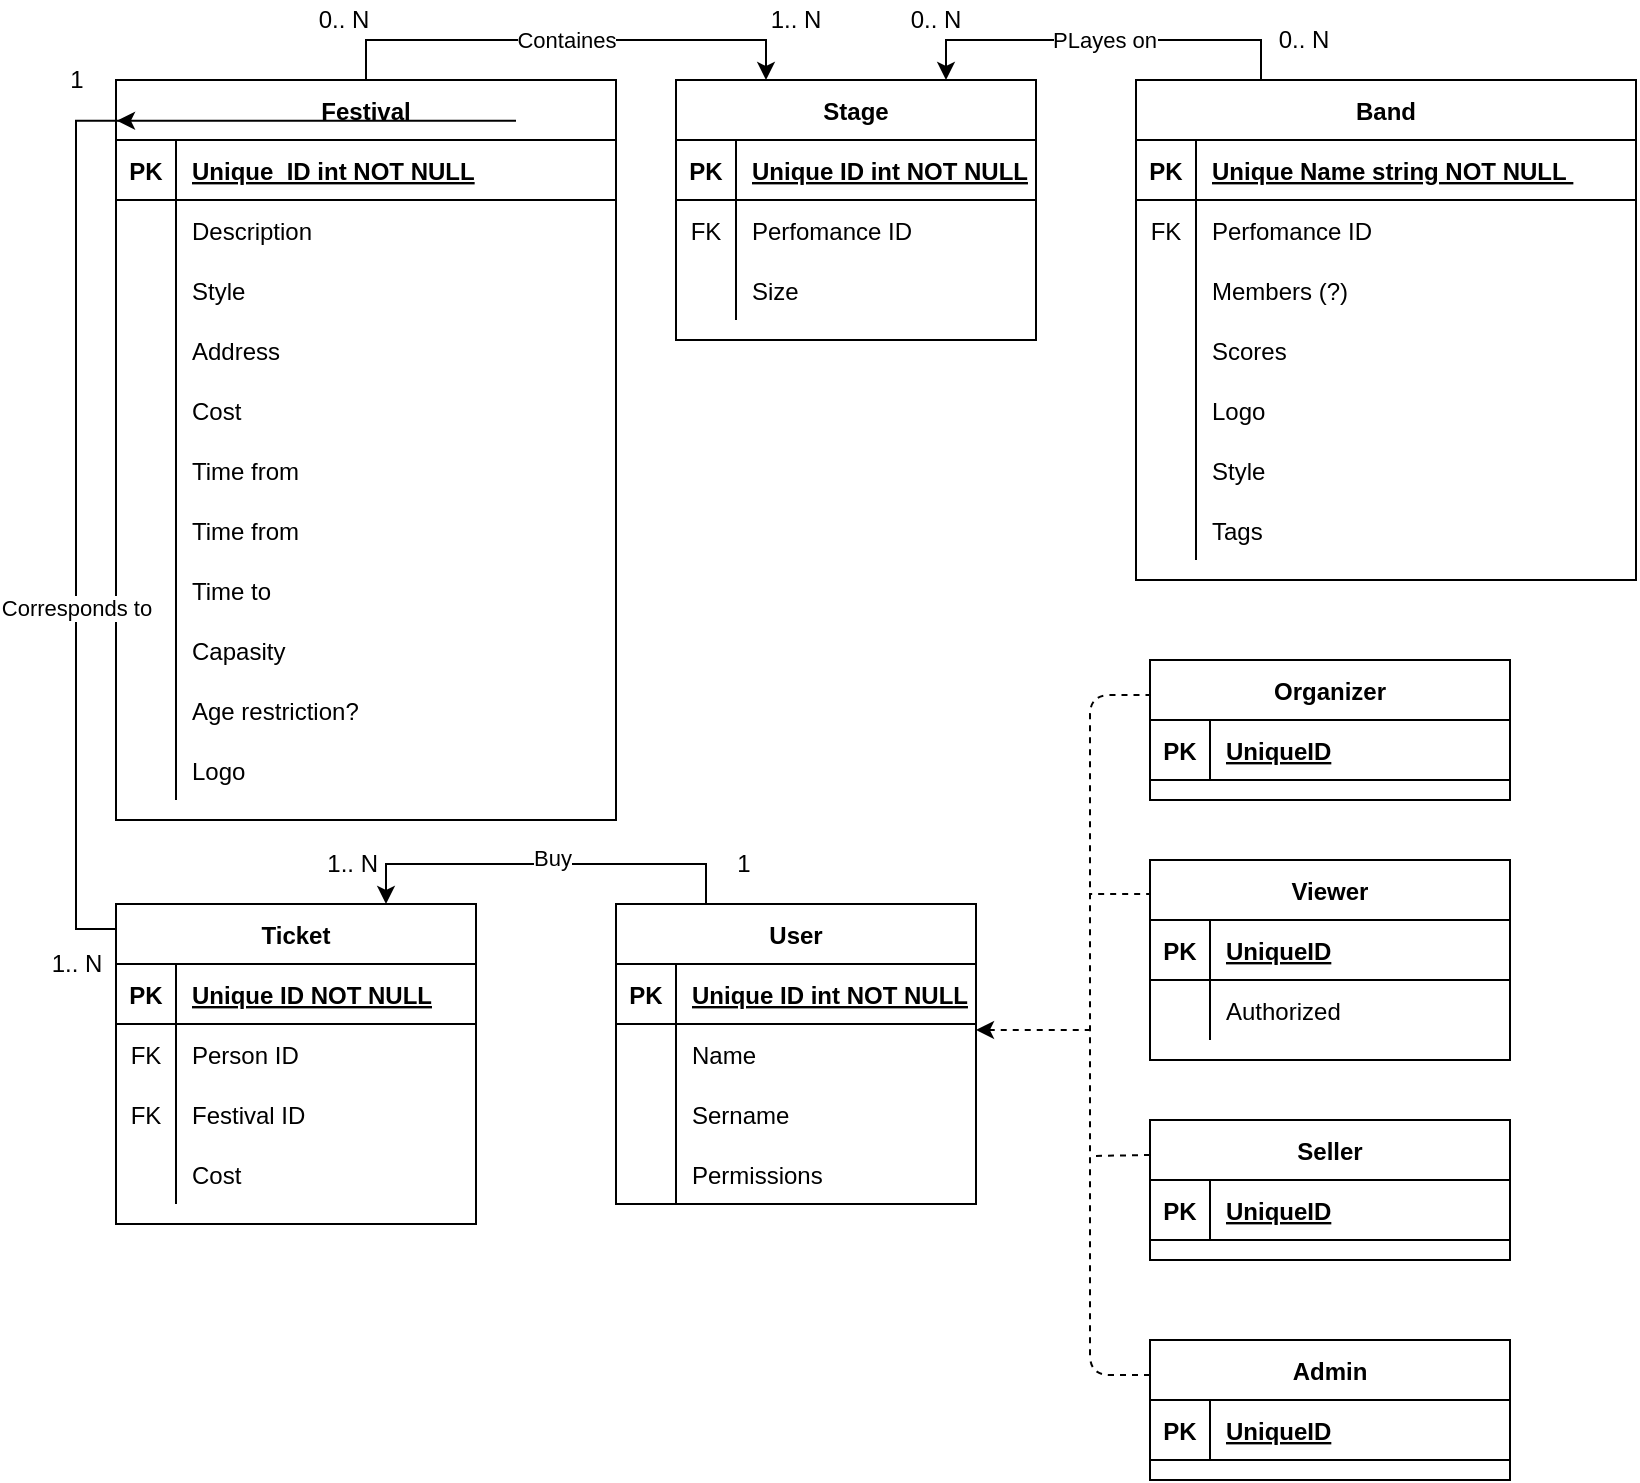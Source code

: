 <mxfile version="13.6.5">
    <diagram id="R2lEEEUBdFMjLlhIrx00" name="Page-1">
        <mxGraphModel dx="1614" dy="771" grid="1" gridSize="10" guides="1" tooltips="1" connect="1" arrows="1" fold="1" page="1" pageScale="1" pageWidth="850" pageHeight="1100" math="0" shadow="0" extFonts="Permanent Marker^https://fonts.googleapis.com/css?family=Permanent+Marker">
            <root>
                <mxCell id="0"/>
                <mxCell id="1" parent="0"/>
                <mxCell id="lNlBMmtvw8cMD87-pBAn-54" value="Containes" style="edgeStyle=orthogonalEdgeStyle;rounded=0;orthogonalLoop=1;jettySize=auto;html=1;exitX=0.5;exitY=0;exitDx=0;exitDy=0;entryX=0.25;entryY=0;entryDx=0;entryDy=0;" parent="1" source="C-vyLk0tnHw3VtMMgP7b-23" target="zeY2hjf-UzyF-eKBbXOZ-20" edge="1">
                    <mxGeometry relative="1" as="geometry"/>
                </mxCell>
                <mxCell id="C-vyLk0tnHw3VtMMgP7b-23" value="Festival" style="shape=table;startSize=30;container=1;collapsible=1;childLayout=tableLayout;fixedRows=1;rowLines=0;fontStyle=1;align=center;resizeLast=1;" parent="1" vertex="1">
                    <mxGeometry x="66" y="101" width="250" height="370" as="geometry"/>
                </mxCell>
                <mxCell id="C-vyLk0tnHw3VtMMgP7b-24" value="" style="shape=partialRectangle;collapsible=0;dropTarget=0;pointerEvents=0;fillColor=none;points=[[0,0.5],[1,0.5]];portConstraint=eastwest;top=0;left=0;right=0;bottom=1;" parent="C-vyLk0tnHw3VtMMgP7b-23" vertex="1">
                    <mxGeometry y="30" width="250" height="30" as="geometry"/>
                </mxCell>
                <mxCell id="C-vyLk0tnHw3VtMMgP7b-25" value="PK" style="shape=partialRectangle;overflow=hidden;connectable=0;fillColor=none;top=0;left=0;bottom=0;right=0;fontStyle=1;" parent="C-vyLk0tnHw3VtMMgP7b-24" vertex="1">
                    <mxGeometry width="30" height="30" as="geometry"/>
                </mxCell>
                <mxCell id="C-vyLk0tnHw3VtMMgP7b-26" value="Unique_ID int NOT NULL" style="shape=partialRectangle;overflow=hidden;connectable=0;fillColor=none;top=0;left=0;bottom=0;right=0;align=left;spacingLeft=6;fontStyle=5;" parent="C-vyLk0tnHw3VtMMgP7b-24" vertex="1">
                    <mxGeometry x="30" width="220" height="30" as="geometry"/>
                </mxCell>
                <mxCell id="C-vyLk0tnHw3VtMMgP7b-27" value="" style="shape=partialRectangle;collapsible=0;dropTarget=0;pointerEvents=0;fillColor=none;points=[[0,0.5],[1,0.5]];portConstraint=eastwest;top=0;left=0;right=0;bottom=0;" parent="C-vyLk0tnHw3VtMMgP7b-23" vertex="1">
                    <mxGeometry y="60" width="250" height="30" as="geometry"/>
                </mxCell>
                <mxCell id="C-vyLk0tnHw3VtMMgP7b-28" value="" style="shape=partialRectangle;overflow=hidden;connectable=0;fillColor=none;top=0;left=0;bottom=0;right=0;" parent="C-vyLk0tnHw3VtMMgP7b-27" vertex="1">
                    <mxGeometry width="30" height="30" as="geometry"/>
                </mxCell>
                <mxCell id="C-vyLk0tnHw3VtMMgP7b-29" value="Description" style="shape=partialRectangle;overflow=hidden;connectable=0;fillColor=none;top=0;left=0;bottom=0;right=0;align=left;spacingLeft=6;" parent="C-vyLk0tnHw3VtMMgP7b-27" vertex="1">
                    <mxGeometry x="30" width="220" height="30" as="geometry"/>
                </mxCell>
                <mxCell id="zeY2hjf-UzyF-eKBbXOZ-2" value="" style="shape=partialRectangle;collapsible=0;dropTarget=0;pointerEvents=0;fillColor=none;top=0;left=0;bottom=0;right=0;points=[[0,0.5],[1,0.5]];portConstraint=eastwest;" parent="C-vyLk0tnHw3VtMMgP7b-23" vertex="1">
                    <mxGeometry y="90" width="250" height="30" as="geometry"/>
                </mxCell>
                <mxCell id="zeY2hjf-UzyF-eKBbXOZ-3" value="" style="shape=partialRectangle;connectable=0;fillColor=none;top=0;left=0;bottom=0;right=0;editable=1;overflow=hidden;" parent="zeY2hjf-UzyF-eKBbXOZ-2" vertex="1">
                    <mxGeometry width="30" height="30" as="geometry"/>
                </mxCell>
                <mxCell id="zeY2hjf-UzyF-eKBbXOZ-4" value="Style" style="shape=partialRectangle;connectable=0;fillColor=none;top=0;left=0;bottom=0;right=0;align=left;spacingLeft=6;overflow=hidden;" parent="zeY2hjf-UzyF-eKBbXOZ-2" vertex="1">
                    <mxGeometry x="30" width="220" height="30" as="geometry"/>
                </mxCell>
                <mxCell id="zeY2hjf-UzyF-eKBbXOZ-5" value="" style="shape=partialRectangle;collapsible=0;dropTarget=0;pointerEvents=0;fillColor=none;top=0;left=0;bottom=0;right=0;points=[[0,0.5],[1,0.5]];portConstraint=eastwest;" parent="C-vyLk0tnHw3VtMMgP7b-23" vertex="1">
                    <mxGeometry y="120" width="250" height="30" as="geometry"/>
                </mxCell>
                <mxCell id="zeY2hjf-UzyF-eKBbXOZ-6" value="" style="shape=partialRectangle;connectable=0;fillColor=none;top=0;left=0;bottom=0;right=0;editable=1;overflow=hidden;" parent="zeY2hjf-UzyF-eKBbXOZ-5" vertex="1">
                    <mxGeometry width="30" height="30" as="geometry"/>
                </mxCell>
                <mxCell id="zeY2hjf-UzyF-eKBbXOZ-7" value="Address" style="shape=partialRectangle;connectable=0;fillColor=none;top=0;left=0;bottom=0;right=0;align=left;spacingLeft=6;overflow=hidden;" parent="zeY2hjf-UzyF-eKBbXOZ-5" vertex="1">
                    <mxGeometry x="30" width="220" height="30" as="geometry"/>
                </mxCell>
                <mxCell id="zeY2hjf-UzyF-eKBbXOZ-8" value="" style="shape=partialRectangle;collapsible=0;dropTarget=0;pointerEvents=0;fillColor=none;top=0;left=0;bottom=0;right=0;points=[[0,0.5],[1,0.5]];portConstraint=eastwest;" parent="C-vyLk0tnHw3VtMMgP7b-23" vertex="1">
                    <mxGeometry y="150" width="250" height="30" as="geometry"/>
                </mxCell>
                <mxCell id="zeY2hjf-UzyF-eKBbXOZ-9" value="" style="shape=partialRectangle;connectable=0;fillColor=none;top=0;left=0;bottom=0;right=0;editable=1;overflow=hidden;" parent="zeY2hjf-UzyF-eKBbXOZ-8" vertex="1">
                    <mxGeometry width="30" height="30" as="geometry"/>
                </mxCell>
                <mxCell id="zeY2hjf-UzyF-eKBbXOZ-10" value="Cost" style="shape=partialRectangle;connectable=0;fillColor=none;top=0;left=0;bottom=0;right=0;align=left;spacingLeft=6;overflow=hidden;" parent="zeY2hjf-UzyF-eKBbXOZ-8" vertex="1">
                    <mxGeometry x="30" width="220" height="30" as="geometry"/>
                </mxCell>
                <mxCell id="zeY2hjf-UzyF-eKBbXOZ-11" value="" style="shape=partialRectangle;collapsible=0;dropTarget=0;pointerEvents=0;fillColor=none;top=0;left=0;bottom=0;right=0;points=[[0,0.5],[1,0.5]];portConstraint=eastwest;" parent="C-vyLk0tnHw3VtMMgP7b-23" vertex="1">
                    <mxGeometry y="180" width="250" height="30" as="geometry"/>
                </mxCell>
                <mxCell id="zeY2hjf-UzyF-eKBbXOZ-12" value="" style="shape=partialRectangle;connectable=0;fillColor=none;top=0;left=0;bottom=0;right=0;editable=1;overflow=hidden;" parent="zeY2hjf-UzyF-eKBbXOZ-11" vertex="1">
                    <mxGeometry width="30" height="30" as="geometry"/>
                </mxCell>
                <mxCell id="zeY2hjf-UzyF-eKBbXOZ-13" value="Time from" style="shape=partialRectangle;connectable=0;fillColor=none;top=0;left=0;bottom=0;right=0;align=left;spacingLeft=6;overflow=hidden;" parent="zeY2hjf-UzyF-eKBbXOZ-11" vertex="1">
                    <mxGeometry x="30" width="220" height="30" as="geometry"/>
                </mxCell>
                <mxCell id="cTFS3XYxespIP5nR6clf-7" value="" style="shape=partialRectangle;collapsible=0;dropTarget=0;pointerEvents=0;fillColor=none;top=0;left=0;bottom=0;right=0;points=[[0,0.5],[1,0.5]];portConstraint=eastwest;" parent="C-vyLk0tnHw3VtMMgP7b-23" vertex="1">
                    <mxGeometry y="210" width="250" height="30" as="geometry"/>
                </mxCell>
                <mxCell id="cTFS3XYxespIP5nR6clf-8" value="" style="shape=partialRectangle;connectable=0;fillColor=none;top=0;left=0;bottom=0;right=0;editable=1;overflow=hidden;" parent="cTFS3XYxespIP5nR6clf-7" vertex="1">
                    <mxGeometry width="30" height="30" as="geometry"/>
                </mxCell>
                <mxCell id="cTFS3XYxespIP5nR6clf-9" value="Time from" style="shape=partialRectangle;connectable=0;fillColor=none;top=0;left=0;bottom=0;right=0;align=left;spacingLeft=6;overflow=hidden;" parent="cTFS3XYxespIP5nR6clf-7" vertex="1">
                    <mxGeometry x="30" width="220" height="30" as="geometry"/>
                </mxCell>
                <mxCell id="zeY2hjf-UzyF-eKBbXOZ-14" value="" style="shape=partialRectangle;collapsible=0;dropTarget=0;pointerEvents=0;fillColor=none;top=0;left=0;bottom=0;right=0;points=[[0,0.5],[1,0.5]];portConstraint=eastwest;" parent="C-vyLk0tnHw3VtMMgP7b-23" vertex="1">
                    <mxGeometry y="240" width="250" height="30" as="geometry"/>
                </mxCell>
                <mxCell id="zeY2hjf-UzyF-eKBbXOZ-15" value="" style="shape=partialRectangle;connectable=0;fillColor=none;top=0;left=0;bottom=0;right=0;editable=1;overflow=hidden;" parent="zeY2hjf-UzyF-eKBbXOZ-14" vertex="1">
                    <mxGeometry width="30" height="30" as="geometry"/>
                </mxCell>
                <mxCell id="zeY2hjf-UzyF-eKBbXOZ-16" value="Time to" style="shape=partialRectangle;connectable=0;fillColor=none;top=0;left=0;bottom=0;right=0;align=left;spacingLeft=6;overflow=hidden;" parent="zeY2hjf-UzyF-eKBbXOZ-14" vertex="1">
                    <mxGeometry x="30" width="220" height="30" as="geometry"/>
                </mxCell>
                <mxCell id="zeY2hjf-UzyF-eKBbXOZ-17" value="" style="shape=partialRectangle;collapsible=0;dropTarget=0;pointerEvents=0;fillColor=none;top=0;left=0;bottom=0;right=0;points=[[0,0.5],[1,0.5]];portConstraint=eastwest;" parent="C-vyLk0tnHw3VtMMgP7b-23" vertex="1">
                    <mxGeometry y="270" width="250" height="30" as="geometry"/>
                </mxCell>
                <mxCell id="zeY2hjf-UzyF-eKBbXOZ-18" value="" style="shape=partialRectangle;connectable=0;fillColor=none;top=0;left=0;bottom=0;right=0;editable=1;overflow=hidden;" parent="zeY2hjf-UzyF-eKBbXOZ-17" vertex="1">
                    <mxGeometry width="30" height="30" as="geometry"/>
                </mxCell>
                <mxCell id="zeY2hjf-UzyF-eKBbXOZ-19" value="Capasity" style="shape=partialRectangle;connectable=0;fillColor=none;top=0;left=0;bottom=0;right=0;align=left;spacingLeft=6;overflow=hidden;" parent="zeY2hjf-UzyF-eKBbXOZ-17" vertex="1">
                    <mxGeometry x="30" width="220" height="30" as="geometry"/>
                </mxCell>
                <mxCell id="lNlBMmtvw8cMD87-pBAn-63" value="" style="shape=partialRectangle;collapsible=0;dropTarget=0;pointerEvents=0;fillColor=none;top=0;left=0;bottom=0;right=0;points=[[0,0.5],[1,0.5]];portConstraint=eastwest;" parent="C-vyLk0tnHw3VtMMgP7b-23" vertex="1">
                    <mxGeometry y="300" width="250" height="30" as="geometry"/>
                </mxCell>
                <mxCell id="lNlBMmtvw8cMD87-pBAn-64" value="" style="shape=partialRectangle;connectable=0;fillColor=none;top=0;left=0;bottom=0;right=0;editable=1;overflow=hidden;" parent="lNlBMmtvw8cMD87-pBAn-63" vertex="1">
                    <mxGeometry width="30" height="30" as="geometry"/>
                </mxCell>
                <mxCell id="lNlBMmtvw8cMD87-pBAn-65" value="Age restriction?" style="shape=partialRectangle;connectable=0;fillColor=none;top=0;left=0;bottom=0;right=0;align=left;spacingLeft=6;overflow=hidden;" parent="lNlBMmtvw8cMD87-pBAn-63" vertex="1">
                    <mxGeometry x="30" width="220" height="30" as="geometry"/>
                </mxCell>
                <mxCell id="2" value="" style="shape=partialRectangle;collapsible=0;dropTarget=0;pointerEvents=0;fillColor=none;top=0;left=0;bottom=0;right=0;points=[[0,0.5],[1,0.5]];portConstraint=eastwest;" vertex="1" parent="C-vyLk0tnHw3VtMMgP7b-23">
                    <mxGeometry y="330" width="250" height="30" as="geometry"/>
                </mxCell>
                <mxCell id="3" value="" style="shape=partialRectangle;connectable=0;fillColor=none;top=0;left=0;bottom=0;right=0;editable=1;overflow=hidden;" vertex="1" parent="2">
                    <mxGeometry width="30" height="30" as="geometry"/>
                </mxCell>
                <mxCell id="4" value="Logo" style="shape=partialRectangle;connectable=0;fillColor=none;top=0;left=0;bottom=0;right=0;align=left;spacingLeft=6;overflow=hidden;" vertex="1" parent="2">
                    <mxGeometry x="30" width="220" height="30" as="geometry"/>
                </mxCell>
                <mxCell id="lNlBMmtvw8cMD87-pBAn-55" value="PLayes on" style="edgeStyle=orthogonalEdgeStyle;rounded=0;orthogonalLoop=1;jettySize=auto;html=1;exitX=0.25;exitY=0;exitDx=0;exitDy=0;entryX=0.75;entryY=0;entryDx=0;entryDy=0;" parent="1" source="C-vyLk0tnHw3VtMMgP7b-2" target="zeY2hjf-UzyF-eKBbXOZ-20" edge="1">
                    <mxGeometry relative="1" as="geometry"/>
                </mxCell>
                <mxCell id="lNlBMmtvw8cMD87-pBAn-66" style="edgeStyle=orthogonalEdgeStyle;rounded=0;orthogonalLoop=1;jettySize=auto;html=1;exitX=0.004;exitY=0.078;exitDx=0;exitDy=0;entryX=0.002;entryY=0.055;entryDx=0;entryDy=0;entryPerimeter=0;exitPerimeter=0;" parent="1" source="lNlBMmtvw8cMD87-pBAn-6" target="C-vyLk0tnHw3VtMMgP7b-23" edge="1">
                    <mxGeometry relative="1" as="geometry"/>
                </mxCell>
                <mxCell id="lNlBMmtvw8cMD87-pBAn-67" value="Corresponds to" style="edgeLabel;html=1;align=center;verticalAlign=middle;resizable=0;points=[];" parent="lNlBMmtvw8cMD87-pBAn-66" vertex="1" connectable="0">
                    <mxGeometry x="-0.421" y="-60" relative="1" as="geometry">
                        <mxPoint x="-60.07" y="63.48" as="offset"/>
                    </mxGeometry>
                </mxCell>
                <mxCell id="lNlBMmtvw8cMD87-pBAn-33" style="edgeStyle=orthogonalEdgeStyle;rounded=0;orthogonalLoop=1;jettySize=auto;html=1;exitX=0.25;exitY=0;exitDx=0;exitDy=0;entryX=0.75;entryY=0;entryDx=0;entryDy=0;" parent="1" source="lNlBMmtvw8cMD87-pBAn-19" target="lNlBMmtvw8cMD87-pBAn-6" edge="1">
                    <mxGeometry relative="1" as="geometry"/>
                </mxCell>
                <mxCell id="lNlBMmtvw8cMD87-pBAn-34" value="Buy" style="edgeLabel;html=1;align=center;verticalAlign=middle;resizable=0;points=[];" parent="lNlBMmtvw8cMD87-pBAn-33" vertex="1" connectable="0">
                    <mxGeometry x="0.133" y="-3" relative="1" as="geometry">
                        <mxPoint x="16" as="offset"/>
                    </mxGeometry>
                </mxCell>
                <mxCell id="lNlBMmtvw8cMD87-pBAn-132" style="edgeStyle=orthogonalEdgeStyle;rounded=0;orthogonalLoop=1;jettySize=auto;html=1;dashed=1;endArrow=none;endFill=0;startArrow=classic;startFill=1;" parent="1" source="lNlBMmtvw8cMD87-pBAn-19" edge="1">
                    <mxGeometry relative="1" as="geometry">
                        <mxPoint x="556" y="576" as="targetPoint"/>
                        <Array as="points">
                            <mxPoint x="556" y="576"/>
                        </Array>
                    </mxGeometry>
                </mxCell>
                <mxCell id="lNlBMmtvw8cMD87-pBAn-38" value="1.. N&amp;nbsp;" style="text;html=1;strokeColor=none;fillColor=none;align=center;verticalAlign=middle;whiteSpace=wrap;rounded=0;" parent="1" vertex="1">
                    <mxGeometry x="166" y="483" width="40" height="20" as="geometry"/>
                </mxCell>
                <mxCell id="lNlBMmtvw8cMD87-pBAn-39" value="1" style="text;html=1;strokeColor=none;fillColor=none;align=center;verticalAlign=middle;whiteSpace=wrap;rounded=0;" parent="1" vertex="1">
                    <mxGeometry x="360" y="483" width="40" height="20" as="geometry"/>
                </mxCell>
                <mxCell id="lNlBMmtvw8cMD87-pBAn-56" value="1.. N" style="text;html=1;strokeColor=none;fillColor=none;align=center;verticalAlign=middle;whiteSpace=wrap;rounded=0;" parent="1" vertex="1">
                    <mxGeometry x="386" y="61" width="40" height="20" as="geometry"/>
                </mxCell>
                <mxCell id="lNlBMmtvw8cMD87-pBAn-57" value="0.. N" style="text;html=1;strokeColor=none;fillColor=none;align=center;verticalAlign=middle;whiteSpace=wrap;rounded=0;" parent="1" vertex="1">
                    <mxGeometry x="160" y="61" width="40" height="20" as="geometry"/>
                </mxCell>
                <mxCell id="lNlBMmtvw8cMD87-pBAn-58" value="0.. N" style="text;html=1;strokeColor=none;fillColor=none;align=center;verticalAlign=middle;whiteSpace=wrap;rounded=0;" parent="1" vertex="1">
                    <mxGeometry x="640" y="71" width="40" height="20" as="geometry"/>
                </mxCell>
                <mxCell id="lNlBMmtvw8cMD87-pBAn-59" value="0.. N" style="text;html=1;strokeColor=none;fillColor=none;align=center;verticalAlign=middle;whiteSpace=wrap;rounded=0;" parent="1" vertex="1">
                    <mxGeometry x="456" y="61" width="40" height="20" as="geometry"/>
                </mxCell>
                <mxCell id="lNlBMmtvw8cMD87-pBAn-68" value="1&lt;br&gt;" style="text;html=1;align=center;verticalAlign=middle;resizable=0;points=[];autosize=1;" parent="1" vertex="1">
                    <mxGeometry x="36" y="91" width="20" height="20" as="geometry"/>
                </mxCell>
                <mxCell id="lNlBMmtvw8cMD87-pBAn-69" value="1.. N" style="text;html=1;align=center;verticalAlign=middle;resizable=0;points=[];autosize=1;" parent="1" vertex="1">
                    <mxGeometry x="26" y="533" width="40" height="20" as="geometry"/>
                </mxCell>
                <mxCell id="lNlBMmtvw8cMD87-pBAn-131" style="edgeStyle=orthogonalEdgeStyle;rounded=0;orthogonalLoop=1;jettySize=auto;html=1;exitX=0.006;exitY=0.17;exitDx=0;exitDy=0;dashed=1;endArrow=none;endFill=0;exitPerimeter=0;" parent="1" source="lNlBMmtvw8cMD87-pBAn-96" edge="1">
                    <mxGeometry relative="1" as="geometry">
                        <mxPoint x="553" y="511" as="targetPoint"/>
                    </mxGeometry>
                </mxCell>
                <mxCell id="lNlBMmtvw8cMD87-pBAn-129" value="" style="endArrow=none;html=1;dashed=1;edgeStyle=orthogonalEdgeStyle;exitX=0;exitY=0.25;exitDx=0;exitDy=0;entryX=0;entryY=0.25;entryDx=0;entryDy=0;" parent="1" source="lNlBMmtvw8cMD87-pBAn-70" target="lNlBMmtvw8cMD87-pBAn-109" edge="1">
                    <mxGeometry width="50" height="50" relative="1" as="geometry">
                        <mxPoint x="403" y="641" as="sourcePoint"/>
                        <mxPoint x="453" y="591" as="targetPoint"/>
                        <Array as="points">
                            <mxPoint x="553" y="749"/>
                            <mxPoint x="553" y="409"/>
                        </Array>
                    </mxGeometry>
                </mxCell>
                <mxCell id="lNlBMmtvw8cMD87-pBAn-130" value="" style="endArrow=none;dashed=1;html=1;exitX=0;exitY=0.25;exitDx=0;exitDy=0;rounded=0;endFill=0;" parent="1" source="lNlBMmtvw8cMD87-pBAn-83" edge="1">
                    <mxGeometry width="50" height="50" relative="1" as="geometry">
                        <mxPoint x="363" y="731" as="sourcePoint"/>
                        <mxPoint x="553" y="639" as="targetPoint"/>
                    </mxGeometry>
                </mxCell>
                <mxCell id="lNlBMmtvw8cMD87-pBAn-6" value="Ticket" style="shape=table;startSize=30;container=1;collapsible=1;childLayout=tableLayout;fixedRows=1;rowLines=0;fontStyle=1;align=center;resizeLast=1;" parent="1" vertex="1">
                    <mxGeometry x="66" y="513" width="180" height="160" as="geometry"/>
                </mxCell>
                <mxCell id="lNlBMmtvw8cMD87-pBAn-7" value="" style="shape=partialRectangle;collapsible=0;dropTarget=0;pointerEvents=0;fillColor=none;top=0;left=0;bottom=1;right=0;points=[[0,0.5],[1,0.5]];portConstraint=eastwest;" parent="lNlBMmtvw8cMD87-pBAn-6" vertex="1">
                    <mxGeometry y="30" width="180" height="30" as="geometry"/>
                </mxCell>
                <mxCell id="lNlBMmtvw8cMD87-pBAn-8" value="PK" style="shape=partialRectangle;connectable=0;fillColor=none;top=0;left=0;bottom=0;right=0;fontStyle=1;overflow=hidden;" parent="lNlBMmtvw8cMD87-pBAn-7" vertex="1">
                    <mxGeometry width="30" height="30" as="geometry"/>
                </mxCell>
                <mxCell id="lNlBMmtvw8cMD87-pBAn-9" value="Unique ID NOT NULL" style="shape=partialRectangle;connectable=0;fillColor=none;top=0;left=0;bottom=0;right=0;align=left;spacingLeft=6;fontStyle=5;overflow=hidden;" parent="lNlBMmtvw8cMD87-pBAn-7" vertex="1">
                    <mxGeometry x="30" width="150" height="30" as="geometry"/>
                </mxCell>
                <mxCell id="lNlBMmtvw8cMD87-pBAn-10" value="" style="shape=partialRectangle;collapsible=0;dropTarget=0;pointerEvents=0;fillColor=none;top=0;left=0;bottom=0;right=0;points=[[0,0.5],[1,0.5]];portConstraint=eastwest;" parent="lNlBMmtvw8cMD87-pBAn-6" vertex="1">
                    <mxGeometry y="60" width="180" height="30" as="geometry"/>
                </mxCell>
                <mxCell id="lNlBMmtvw8cMD87-pBAn-11" value="FK" style="shape=partialRectangle;connectable=0;fillColor=none;top=0;left=0;bottom=0;right=0;editable=1;overflow=hidden;" parent="lNlBMmtvw8cMD87-pBAn-10" vertex="1">
                    <mxGeometry width="30" height="30" as="geometry"/>
                </mxCell>
                <mxCell id="lNlBMmtvw8cMD87-pBAn-12" value="Person ID" style="shape=partialRectangle;connectable=0;fillColor=none;top=0;left=0;bottom=0;right=0;align=left;spacingLeft=6;overflow=hidden;" parent="lNlBMmtvw8cMD87-pBAn-10" vertex="1">
                    <mxGeometry x="30" width="150" height="30" as="geometry"/>
                </mxCell>
                <mxCell id="lNlBMmtvw8cMD87-pBAn-13" value="" style="shape=partialRectangle;collapsible=0;dropTarget=0;pointerEvents=0;fillColor=none;top=0;left=0;bottom=0;right=0;points=[[0,0.5],[1,0.5]];portConstraint=eastwest;" parent="lNlBMmtvw8cMD87-pBAn-6" vertex="1">
                    <mxGeometry y="90" width="180" height="30" as="geometry"/>
                </mxCell>
                <mxCell id="lNlBMmtvw8cMD87-pBAn-14" value="FK" style="shape=partialRectangle;connectable=0;fillColor=none;top=0;left=0;bottom=0;right=0;editable=1;overflow=hidden;" parent="lNlBMmtvw8cMD87-pBAn-13" vertex="1">
                    <mxGeometry width="30" height="30" as="geometry"/>
                </mxCell>
                <mxCell id="lNlBMmtvw8cMD87-pBAn-15" value="Festival ID" style="shape=partialRectangle;connectable=0;fillColor=none;top=0;left=0;bottom=0;right=0;align=left;spacingLeft=6;overflow=hidden;" parent="lNlBMmtvw8cMD87-pBAn-13" vertex="1">
                    <mxGeometry x="30" width="150" height="30" as="geometry"/>
                </mxCell>
                <mxCell id="lNlBMmtvw8cMD87-pBAn-16" value="" style="shape=partialRectangle;collapsible=0;dropTarget=0;pointerEvents=0;fillColor=none;top=0;left=0;bottom=0;right=0;points=[[0,0.5],[1,0.5]];portConstraint=eastwest;" parent="lNlBMmtvw8cMD87-pBAn-6" vertex="1">
                    <mxGeometry y="120" width="180" height="30" as="geometry"/>
                </mxCell>
                <mxCell id="lNlBMmtvw8cMD87-pBAn-17" value="" style="shape=partialRectangle;connectable=0;fillColor=none;top=0;left=0;bottom=0;right=0;editable=1;overflow=hidden;" parent="lNlBMmtvw8cMD87-pBAn-16" vertex="1">
                    <mxGeometry width="30" height="30" as="geometry"/>
                </mxCell>
                <mxCell id="lNlBMmtvw8cMD87-pBAn-18" value="Cost" style="shape=partialRectangle;connectable=0;fillColor=none;top=0;left=0;bottom=0;right=0;align=left;spacingLeft=6;overflow=hidden;" parent="lNlBMmtvw8cMD87-pBAn-16" vertex="1">
                    <mxGeometry x="30" width="150" height="30" as="geometry"/>
                </mxCell>
                <mxCell id="lNlBMmtvw8cMD87-pBAn-109" value="Organizer" style="shape=table;startSize=30;container=1;collapsible=1;childLayout=tableLayout;fixedRows=1;rowLines=0;fontStyle=1;align=center;resizeLast=1;" parent="1" vertex="1">
                    <mxGeometry x="583" y="391" width="180" height="70" as="geometry"/>
                </mxCell>
                <mxCell id="lNlBMmtvw8cMD87-pBAn-110" value="" style="shape=partialRectangle;collapsible=0;dropTarget=0;pointerEvents=0;fillColor=none;top=0;left=0;bottom=1;right=0;points=[[0,0.5],[1,0.5]];portConstraint=eastwest;" parent="lNlBMmtvw8cMD87-pBAn-109" vertex="1">
                    <mxGeometry y="30" width="180" height="30" as="geometry"/>
                </mxCell>
                <mxCell id="lNlBMmtvw8cMD87-pBAn-111" value="PK" style="shape=partialRectangle;connectable=0;fillColor=none;top=0;left=0;bottom=0;right=0;fontStyle=1;overflow=hidden;" parent="lNlBMmtvw8cMD87-pBAn-110" vertex="1">
                    <mxGeometry width="30" height="30" as="geometry"/>
                </mxCell>
                <mxCell id="lNlBMmtvw8cMD87-pBAn-112" value="UniqueID" style="shape=partialRectangle;connectable=0;fillColor=none;top=0;left=0;bottom=0;right=0;align=left;spacingLeft=6;fontStyle=5;overflow=hidden;" parent="lNlBMmtvw8cMD87-pBAn-110" vertex="1">
                    <mxGeometry x="30" width="150" height="30" as="geometry"/>
                </mxCell>
                <mxCell id="lNlBMmtvw8cMD87-pBAn-96" value="Viewer" style="shape=table;startSize=30;container=1;collapsible=1;childLayout=tableLayout;fixedRows=1;rowLines=0;fontStyle=1;align=center;resizeLast=1;" parent="1" vertex="1">
                    <mxGeometry x="583" y="491" width="180" height="100" as="geometry"/>
                </mxCell>
                <mxCell id="lNlBMmtvw8cMD87-pBAn-97" value="" style="shape=partialRectangle;collapsible=0;dropTarget=0;pointerEvents=0;fillColor=none;top=0;left=0;bottom=1;right=0;points=[[0,0.5],[1,0.5]];portConstraint=eastwest;" parent="lNlBMmtvw8cMD87-pBAn-96" vertex="1">
                    <mxGeometry y="30" width="180" height="30" as="geometry"/>
                </mxCell>
                <mxCell id="lNlBMmtvw8cMD87-pBAn-98" value="PK" style="shape=partialRectangle;connectable=0;fillColor=none;top=0;left=0;bottom=0;right=0;fontStyle=1;overflow=hidden;" parent="lNlBMmtvw8cMD87-pBAn-97" vertex="1">
                    <mxGeometry width="30" height="30" as="geometry"/>
                </mxCell>
                <mxCell id="lNlBMmtvw8cMD87-pBAn-99" value="UniqueID" style="shape=partialRectangle;connectable=0;fillColor=none;top=0;left=0;bottom=0;right=0;align=left;spacingLeft=6;fontStyle=5;overflow=hidden;" parent="lNlBMmtvw8cMD87-pBAn-97" vertex="1">
                    <mxGeometry x="30" width="150" height="30" as="geometry"/>
                </mxCell>
                <mxCell id="cTFS3XYxespIP5nR6clf-1" value="" style="shape=partialRectangle;collapsible=0;dropTarget=0;pointerEvents=0;fillColor=none;top=0;left=0;bottom=0;right=0;points=[[0,0.5],[1,0.5]];portConstraint=eastwest;" parent="lNlBMmtvw8cMD87-pBAn-96" vertex="1">
                    <mxGeometry y="60" width="180" height="30" as="geometry"/>
                </mxCell>
                <mxCell id="cTFS3XYxespIP5nR6clf-2" value="" style="shape=partialRectangle;connectable=0;fillColor=none;top=0;left=0;bottom=0;right=0;editable=1;overflow=hidden;" parent="cTFS3XYxespIP5nR6clf-1" vertex="1">
                    <mxGeometry width="30" height="30" as="geometry"/>
                </mxCell>
                <mxCell id="cTFS3XYxespIP5nR6clf-3" value="Authorized" style="shape=partialRectangle;connectable=0;fillColor=none;top=0;left=0;bottom=0;right=0;align=left;spacingLeft=6;overflow=hidden;" parent="cTFS3XYxespIP5nR6clf-1" vertex="1">
                    <mxGeometry x="30" width="150" height="30" as="geometry"/>
                </mxCell>
                <mxCell id="zeY2hjf-UzyF-eKBbXOZ-20" value="Stage" style="shape=table;startSize=30;container=1;collapsible=1;childLayout=tableLayout;fixedRows=1;rowLines=0;fontStyle=1;align=center;resizeLast=1;" parent="1" vertex="1">
                    <mxGeometry x="346" y="101" width="180" height="130" as="geometry"/>
                </mxCell>
                <mxCell id="zeY2hjf-UzyF-eKBbXOZ-21" value="" style="shape=partialRectangle;collapsible=0;dropTarget=0;pointerEvents=0;fillColor=none;top=0;left=0;bottom=1;right=0;points=[[0,0.5],[1,0.5]];portConstraint=eastwest;" parent="zeY2hjf-UzyF-eKBbXOZ-20" vertex="1">
                    <mxGeometry y="30" width="180" height="30" as="geometry"/>
                </mxCell>
                <mxCell id="zeY2hjf-UzyF-eKBbXOZ-22" value="PK" style="shape=partialRectangle;connectable=0;fillColor=none;top=0;left=0;bottom=0;right=0;fontStyle=1;overflow=hidden;" parent="zeY2hjf-UzyF-eKBbXOZ-21" vertex="1">
                    <mxGeometry width="30" height="30" as="geometry"/>
                </mxCell>
                <mxCell id="zeY2hjf-UzyF-eKBbXOZ-23" value="Unique ID int NOT NULL" style="shape=partialRectangle;connectable=0;fillColor=none;top=0;left=0;bottom=0;right=0;align=left;spacingLeft=6;fontStyle=5;overflow=hidden;" parent="zeY2hjf-UzyF-eKBbXOZ-21" vertex="1">
                    <mxGeometry x="30" width="150" height="30" as="geometry"/>
                </mxCell>
                <mxCell id="zeY2hjf-UzyF-eKBbXOZ-24" value="" style="shape=partialRectangle;collapsible=0;dropTarget=0;pointerEvents=0;fillColor=none;top=0;left=0;bottom=0;right=0;points=[[0,0.5],[1,0.5]];portConstraint=eastwest;" parent="zeY2hjf-UzyF-eKBbXOZ-20" vertex="1">
                    <mxGeometry y="60" width="180" height="30" as="geometry"/>
                </mxCell>
                <mxCell id="zeY2hjf-UzyF-eKBbXOZ-25" value="FK" style="shape=partialRectangle;connectable=0;fillColor=none;top=0;left=0;bottom=0;right=0;editable=1;overflow=hidden;" parent="zeY2hjf-UzyF-eKBbXOZ-24" vertex="1">
                    <mxGeometry width="30" height="30" as="geometry"/>
                </mxCell>
                <mxCell id="zeY2hjf-UzyF-eKBbXOZ-26" value="Perfomance ID" style="shape=partialRectangle;connectable=0;fillColor=none;top=0;left=0;bottom=0;right=0;align=left;spacingLeft=6;overflow=hidden;" parent="zeY2hjf-UzyF-eKBbXOZ-24" vertex="1">
                    <mxGeometry x="30" width="150" height="30" as="geometry"/>
                </mxCell>
                <mxCell id="zeY2hjf-UzyF-eKBbXOZ-27" value="" style="shape=partialRectangle;collapsible=0;dropTarget=0;pointerEvents=0;fillColor=none;top=0;left=0;bottom=0;right=0;points=[[0,0.5],[1,0.5]];portConstraint=eastwest;" parent="zeY2hjf-UzyF-eKBbXOZ-20" vertex="1">
                    <mxGeometry y="90" width="180" height="30" as="geometry"/>
                </mxCell>
                <mxCell id="zeY2hjf-UzyF-eKBbXOZ-28" value="" style="shape=partialRectangle;connectable=0;fillColor=none;top=0;left=0;bottom=0;right=0;editable=1;overflow=hidden;" parent="zeY2hjf-UzyF-eKBbXOZ-27" vertex="1">
                    <mxGeometry width="30" height="30" as="geometry"/>
                </mxCell>
                <mxCell id="zeY2hjf-UzyF-eKBbXOZ-29" value="Size" style="shape=partialRectangle;connectable=0;fillColor=none;top=0;left=0;bottom=0;right=0;align=left;spacingLeft=6;overflow=hidden;" parent="zeY2hjf-UzyF-eKBbXOZ-27" vertex="1">
                    <mxGeometry x="30" width="150" height="30" as="geometry"/>
                </mxCell>
                <mxCell id="C-vyLk0tnHw3VtMMgP7b-2" value="Band" style="shape=table;startSize=30;container=1;collapsible=1;childLayout=tableLayout;fixedRows=1;rowLines=0;fontStyle=1;align=center;resizeLast=1;" parent="1" vertex="1">
                    <mxGeometry x="576" y="101" width="250" height="250" as="geometry"/>
                </mxCell>
                <mxCell id="C-vyLk0tnHw3VtMMgP7b-3" value="" style="shape=partialRectangle;collapsible=0;dropTarget=0;pointerEvents=0;fillColor=none;points=[[0,0.5],[1,0.5]];portConstraint=eastwest;top=0;left=0;right=0;bottom=1;" parent="C-vyLk0tnHw3VtMMgP7b-2" vertex="1">
                    <mxGeometry y="30" width="250" height="30" as="geometry"/>
                </mxCell>
                <mxCell id="C-vyLk0tnHw3VtMMgP7b-4" value="PK" style="shape=partialRectangle;overflow=hidden;connectable=0;fillColor=none;top=0;left=0;bottom=0;right=0;fontStyle=1;" parent="C-vyLk0tnHw3VtMMgP7b-3" vertex="1">
                    <mxGeometry width="30" height="30" as="geometry"/>
                </mxCell>
                <mxCell id="C-vyLk0tnHw3VtMMgP7b-5" value="Unique Name string NOT NULL " style="shape=partialRectangle;overflow=hidden;connectable=0;fillColor=none;top=0;left=0;bottom=0;right=0;align=left;spacingLeft=6;fontStyle=5;" parent="C-vyLk0tnHw3VtMMgP7b-3" vertex="1">
                    <mxGeometry x="30" width="220" height="30" as="geometry"/>
                </mxCell>
                <mxCell id="lNlBMmtvw8cMD87-pBAn-2" value="" style="shape=partialRectangle;collapsible=0;dropTarget=0;pointerEvents=0;fillColor=none;top=0;left=0;bottom=0;right=0;points=[[0,0.5],[1,0.5]];portConstraint=eastwest;" parent="C-vyLk0tnHw3VtMMgP7b-2" vertex="1">
                    <mxGeometry y="60" width="250" height="30" as="geometry"/>
                </mxCell>
                <mxCell id="lNlBMmtvw8cMD87-pBAn-3" value="FK" style="shape=partialRectangle;connectable=0;fillColor=none;top=0;left=0;bottom=0;right=0;editable=1;overflow=hidden;" parent="lNlBMmtvw8cMD87-pBAn-2" vertex="1">
                    <mxGeometry width="30" height="30" as="geometry"/>
                </mxCell>
                <mxCell id="lNlBMmtvw8cMD87-pBAn-4" value="Perfomance ID" style="shape=partialRectangle;connectable=0;fillColor=none;top=0;left=0;bottom=0;right=0;align=left;spacingLeft=6;overflow=hidden;" parent="lNlBMmtvw8cMD87-pBAn-2" vertex="1">
                    <mxGeometry x="30" width="220" height="30" as="geometry"/>
                </mxCell>
                <mxCell id="C-vyLk0tnHw3VtMMgP7b-6" value="" style="shape=partialRectangle;collapsible=0;dropTarget=0;pointerEvents=0;fillColor=none;points=[[0,0.5],[1,0.5]];portConstraint=eastwest;top=0;left=0;right=0;bottom=0;" parent="C-vyLk0tnHw3VtMMgP7b-2" vertex="1">
                    <mxGeometry y="90" width="250" height="30" as="geometry"/>
                </mxCell>
                <mxCell id="C-vyLk0tnHw3VtMMgP7b-7" value="" style="shape=partialRectangle;overflow=hidden;connectable=0;fillColor=none;top=0;left=0;bottom=0;right=0;" parent="C-vyLk0tnHw3VtMMgP7b-6" vertex="1">
                    <mxGeometry width="30" height="30" as="geometry"/>
                </mxCell>
                <mxCell id="C-vyLk0tnHw3VtMMgP7b-8" value="Members (?)" style="shape=partialRectangle;overflow=hidden;connectable=0;fillColor=none;top=0;left=0;bottom=0;right=0;align=left;spacingLeft=6;" parent="C-vyLk0tnHw3VtMMgP7b-6" vertex="1">
                    <mxGeometry x="30" width="220" height="30" as="geometry"/>
                </mxCell>
                <mxCell id="zeY2hjf-UzyF-eKBbXOZ-40" value="" style="shape=partialRectangle;collapsible=0;dropTarget=0;pointerEvents=0;fillColor=none;top=0;left=0;bottom=0;right=0;points=[[0,0.5],[1,0.5]];portConstraint=eastwest;" parent="C-vyLk0tnHw3VtMMgP7b-2" vertex="1">
                    <mxGeometry y="120" width="250" height="30" as="geometry"/>
                </mxCell>
                <mxCell id="zeY2hjf-UzyF-eKBbXOZ-41" value="" style="shape=partialRectangle;connectable=0;fillColor=none;top=0;left=0;bottom=0;right=0;editable=1;overflow=hidden;" parent="zeY2hjf-UzyF-eKBbXOZ-40" vertex="1">
                    <mxGeometry width="30" height="30" as="geometry"/>
                </mxCell>
                <mxCell id="zeY2hjf-UzyF-eKBbXOZ-42" value="Scores" style="shape=partialRectangle;connectable=0;fillColor=none;top=0;left=0;bottom=0;right=0;align=left;spacingLeft=6;overflow=hidden;" parent="zeY2hjf-UzyF-eKBbXOZ-40" vertex="1">
                    <mxGeometry x="30" width="220" height="30" as="geometry"/>
                </mxCell>
                <mxCell id="C-vyLk0tnHw3VtMMgP7b-9" value="" style="shape=partialRectangle;collapsible=0;dropTarget=0;pointerEvents=0;fillColor=none;points=[[0,0.5],[1,0.5]];portConstraint=eastwest;top=0;left=0;right=0;bottom=0;" parent="C-vyLk0tnHw3VtMMgP7b-2" vertex="1">
                    <mxGeometry y="150" width="250" height="30" as="geometry"/>
                </mxCell>
                <mxCell id="C-vyLk0tnHw3VtMMgP7b-10" value="" style="shape=partialRectangle;overflow=hidden;connectable=0;fillColor=none;top=0;left=0;bottom=0;right=0;" parent="C-vyLk0tnHw3VtMMgP7b-9" vertex="1">
                    <mxGeometry width="30" height="30" as="geometry"/>
                </mxCell>
                <mxCell id="C-vyLk0tnHw3VtMMgP7b-11" value="Logo" style="shape=partialRectangle;overflow=hidden;connectable=0;fillColor=none;top=0;left=0;bottom=0;right=0;align=left;spacingLeft=6;" parent="C-vyLk0tnHw3VtMMgP7b-9" vertex="1">
                    <mxGeometry x="30" width="220" height="30" as="geometry"/>
                </mxCell>
                <mxCell id="zeY2hjf-UzyF-eKBbXOZ-34" value="" style="shape=partialRectangle;collapsible=0;dropTarget=0;pointerEvents=0;fillColor=none;top=0;left=0;bottom=0;right=0;points=[[0,0.5],[1,0.5]];portConstraint=eastwest;" parent="C-vyLk0tnHw3VtMMgP7b-2" vertex="1">
                    <mxGeometry y="180" width="250" height="30" as="geometry"/>
                </mxCell>
                <mxCell id="zeY2hjf-UzyF-eKBbXOZ-35" value="" style="shape=partialRectangle;connectable=0;fillColor=none;top=0;left=0;bottom=0;right=0;editable=1;overflow=hidden;" parent="zeY2hjf-UzyF-eKBbXOZ-34" vertex="1">
                    <mxGeometry width="30" height="30" as="geometry"/>
                </mxCell>
                <mxCell id="zeY2hjf-UzyF-eKBbXOZ-36" value="Style" style="shape=partialRectangle;connectable=0;fillColor=none;top=0;left=0;bottom=0;right=0;align=left;spacingLeft=6;overflow=hidden;" parent="zeY2hjf-UzyF-eKBbXOZ-34" vertex="1">
                    <mxGeometry x="30" width="220" height="30" as="geometry"/>
                </mxCell>
                <mxCell id="zeY2hjf-UzyF-eKBbXOZ-37" value="" style="shape=partialRectangle;collapsible=0;dropTarget=0;pointerEvents=0;fillColor=none;top=0;left=0;bottom=0;right=0;points=[[0,0.5],[1,0.5]];portConstraint=eastwest;" parent="C-vyLk0tnHw3VtMMgP7b-2" vertex="1">
                    <mxGeometry y="210" width="250" height="30" as="geometry"/>
                </mxCell>
                <mxCell id="zeY2hjf-UzyF-eKBbXOZ-38" value="" style="shape=partialRectangle;connectable=0;fillColor=none;top=0;left=0;bottom=0;right=0;editable=1;overflow=hidden;" parent="zeY2hjf-UzyF-eKBbXOZ-37" vertex="1">
                    <mxGeometry width="30" height="30" as="geometry"/>
                </mxCell>
                <mxCell id="zeY2hjf-UzyF-eKBbXOZ-39" value="Tags" style="shape=partialRectangle;connectable=0;fillColor=none;top=0;left=0;bottom=0;right=0;align=left;spacingLeft=6;overflow=hidden;" parent="zeY2hjf-UzyF-eKBbXOZ-37" vertex="1">
                    <mxGeometry x="30" width="220" height="30" as="geometry"/>
                </mxCell>
                <mxCell id="lNlBMmtvw8cMD87-pBAn-70" value="Admin" style="shape=table;startSize=30;container=1;collapsible=1;childLayout=tableLayout;fixedRows=1;rowLines=0;fontStyle=1;align=center;resizeLast=1;" parent="1" vertex="1">
                    <mxGeometry x="583" y="731" width="180" height="70" as="geometry"/>
                </mxCell>
                <mxCell id="lNlBMmtvw8cMD87-pBAn-71" value="" style="shape=partialRectangle;collapsible=0;dropTarget=0;pointerEvents=0;fillColor=none;top=0;left=0;bottom=1;right=0;points=[[0,0.5],[1,0.5]];portConstraint=eastwest;" parent="lNlBMmtvw8cMD87-pBAn-70" vertex="1">
                    <mxGeometry y="30" width="180" height="30" as="geometry"/>
                </mxCell>
                <mxCell id="lNlBMmtvw8cMD87-pBAn-72" value="PK" style="shape=partialRectangle;connectable=0;fillColor=none;top=0;left=0;bottom=0;right=0;fontStyle=1;overflow=hidden;" parent="lNlBMmtvw8cMD87-pBAn-71" vertex="1">
                    <mxGeometry width="30" height="30" as="geometry"/>
                </mxCell>
                <mxCell id="lNlBMmtvw8cMD87-pBAn-73" value="UniqueID" style="shape=partialRectangle;connectable=0;fillColor=none;top=0;left=0;bottom=0;right=0;align=left;spacingLeft=6;fontStyle=5;overflow=hidden;" parent="lNlBMmtvw8cMD87-pBAn-71" vertex="1">
                    <mxGeometry x="30" width="150" height="30" as="geometry"/>
                </mxCell>
                <mxCell id="lNlBMmtvw8cMD87-pBAn-83" value="Seller" style="shape=table;startSize=30;container=1;collapsible=1;childLayout=tableLayout;fixedRows=1;rowLines=0;fontStyle=1;align=center;resizeLast=1;" parent="1" vertex="1">
                    <mxGeometry x="583" y="621" width="180" height="70" as="geometry"/>
                </mxCell>
                <mxCell id="lNlBMmtvw8cMD87-pBAn-84" value="" style="shape=partialRectangle;collapsible=0;dropTarget=0;pointerEvents=0;fillColor=none;top=0;left=0;bottom=1;right=0;points=[[0,0.5],[1,0.5]];portConstraint=eastwest;" parent="lNlBMmtvw8cMD87-pBAn-83" vertex="1">
                    <mxGeometry y="30" width="180" height="30" as="geometry"/>
                </mxCell>
                <mxCell id="lNlBMmtvw8cMD87-pBAn-85" value="PK" style="shape=partialRectangle;connectable=0;fillColor=none;top=0;left=0;bottom=0;right=0;fontStyle=1;overflow=hidden;" parent="lNlBMmtvw8cMD87-pBAn-84" vertex="1">
                    <mxGeometry width="30" height="30" as="geometry"/>
                </mxCell>
                <mxCell id="lNlBMmtvw8cMD87-pBAn-86" value="UniqueID" style="shape=partialRectangle;connectable=0;fillColor=none;top=0;left=0;bottom=0;right=0;align=left;spacingLeft=6;fontStyle=5;overflow=hidden;" parent="lNlBMmtvw8cMD87-pBAn-84" vertex="1">
                    <mxGeometry x="30" width="150" height="30" as="geometry"/>
                </mxCell>
                <mxCell id="lNlBMmtvw8cMD87-pBAn-19" value="User" style="shape=table;startSize=30;container=1;collapsible=1;childLayout=tableLayout;fixedRows=1;rowLines=0;fontStyle=1;align=center;resizeLast=1;" parent="1" vertex="1">
                    <mxGeometry x="316" y="513" width="180" height="150" as="geometry"/>
                </mxCell>
                <mxCell id="lNlBMmtvw8cMD87-pBAn-20" value="" style="shape=partialRectangle;collapsible=0;dropTarget=0;pointerEvents=0;fillColor=none;top=0;left=0;bottom=1;right=0;points=[[0,0.5],[1,0.5]];portConstraint=eastwest;" parent="lNlBMmtvw8cMD87-pBAn-19" vertex="1">
                    <mxGeometry y="30" width="180" height="30" as="geometry"/>
                </mxCell>
                <mxCell id="lNlBMmtvw8cMD87-pBAn-21" value="PK" style="shape=partialRectangle;connectable=0;fillColor=none;top=0;left=0;bottom=0;right=0;fontStyle=1;overflow=hidden;" parent="lNlBMmtvw8cMD87-pBAn-20" vertex="1">
                    <mxGeometry width="30" height="30" as="geometry"/>
                </mxCell>
                <mxCell id="lNlBMmtvw8cMD87-pBAn-22" value="Unique ID int NOT NULL" style="shape=partialRectangle;connectable=0;fillColor=none;top=0;left=0;bottom=0;right=0;align=left;spacingLeft=6;fontStyle=5;overflow=hidden;" parent="lNlBMmtvw8cMD87-pBAn-20" vertex="1">
                    <mxGeometry x="30" width="150" height="30" as="geometry"/>
                </mxCell>
                <mxCell id="lNlBMmtvw8cMD87-pBAn-23" value="" style="shape=partialRectangle;collapsible=0;dropTarget=0;pointerEvents=0;fillColor=none;top=0;left=0;bottom=0;right=0;points=[[0,0.5],[1,0.5]];portConstraint=eastwest;" parent="lNlBMmtvw8cMD87-pBAn-19" vertex="1">
                    <mxGeometry y="60" width="180" height="30" as="geometry"/>
                </mxCell>
                <mxCell id="lNlBMmtvw8cMD87-pBAn-24" value="" style="shape=partialRectangle;connectable=0;fillColor=none;top=0;left=0;bottom=0;right=0;editable=1;overflow=hidden;" parent="lNlBMmtvw8cMD87-pBAn-23" vertex="1">
                    <mxGeometry width="30" height="30" as="geometry"/>
                </mxCell>
                <mxCell id="lNlBMmtvw8cMD87-pBAn-25" value="Name" style="shape=partialRectangle;connectable=0;fillColor=none;top=0;left=0;bottom=0;right=0;align=left;spacingLeft=6;overflow=hidden;" parent="lNlBMmtvw8cMD87-pBAn-23" vertex="1">
                    <mxGeometry x="30" width="150" height="30" as="geometry"/>
                </mxCell>
                <mxCell id="lNlBMmtvw8cMD87-pBAn-26" value="" style="shape=partialRectangle;collapsible=0;dropTarget=0;pointerEvents=0;fillColor=none;top=0;left=0;bottom=0;right=0;points=[[0,0.5],[1,0.5]];portConstraint=eastwest;" parent="lNlBMmtvw8cMD87-pBAn-19" vertex="1">
                    <mxGeometry y="90" width="180" height="30" as="geometry"/>
                </mxCell>
                <mxCell id="lNlBMmtvw8cMD87-pBAn-27" value="" style="shape=partialRectangle;connectable=0;fillColor=none;top=0;left=0;bottom=0;right=0;editable=1;overflow=hidden;" parent="lNlBMmtvw8cMD87-pBAn-26" vertex="1">
                    <mxGeometry width="30" height="30" as="geometry"/>
                </mxCell>
                <mxCell id="lNlBMmtvw8cMD87-pBAn-28" value="Sername" style="shape=partialRectangle;connectable=0;fillColor=none;top=0;left=0;bottom=0;right=0;align=left;spacingLeft=6;overflow=hidden;" parent="lNlBMmtvw8cMD87-pBAn-26" vertex="1">
                    <mxGeometry x="30" width="150" height="30" as="geometry"/>
                </mxCell>
                <mxCell id="cTFS3XYxespIP5nR6clf-4" value="" style="shape=partialRectangle;collapsible=0;dropTarget=0;pointerEvents=0;fillColor=none;top=0;left=0;bottom=0;right=0;points=[[0,0.5],[1,0.5]];portConstraint=eastwest;" parent="lNlBMmtvw8cMD87-pBAn-19" vertex="1">
                    <mxGeometry y="120" width="180" height="30" as="geometry"/>
                </mxCell>
                <mxCell id="cTFS3XYxespIP5nR6clf-5" value="" style="shape=partialRectangle;connectable=0;fillColor=none;top=0;left=0;bottom=0;right=0;editable=1;overflow=hidden;" parent="cTFS3XYxespIP5nR6clf-4" vertex="1">
                    <mxGeometry width="30" height="30" as="geometry"/>
                </mxCell>
                <mxCell id="cTFS3XYxespIP5nR6clf-6" value="Permissions" style="shape=partialRectangle;connectable=0;fillColor=none;top=0;left=0;bottom=0;right=0;align=left;spacingLeft=6;overflow=hidden;" parent="cTFS3XYxespIP5nR6clf-4" vertex="1">
                    <mxGeometry x="30" width="150" height="30" as="geometry"/>
                </mxCell>
            </root>
        </mxGraphModel>
    </diagram>
</mxfile>